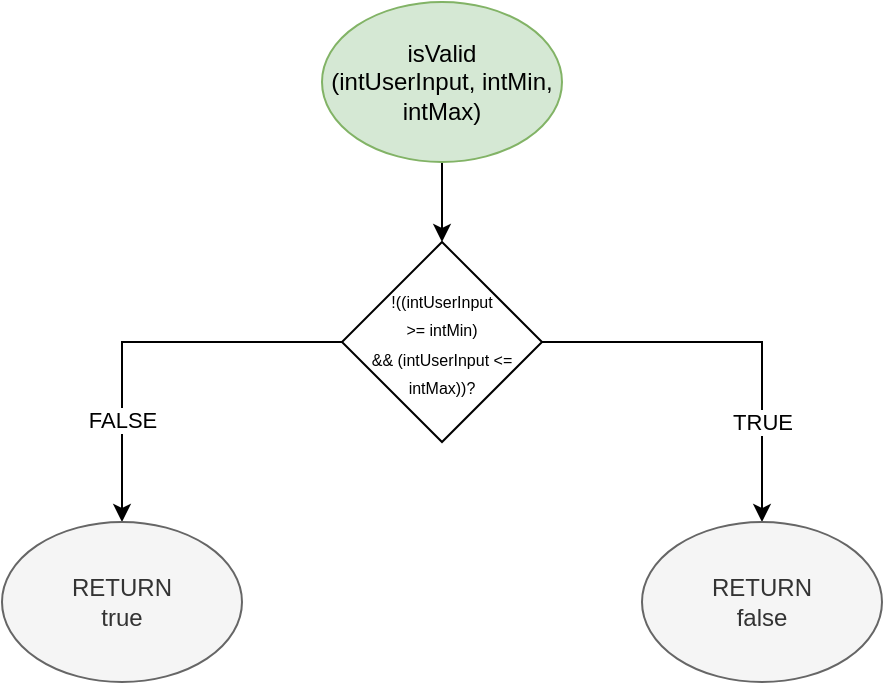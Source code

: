 <mxfile version="22.1.3" type="github">
  <diagram id="C5RBs43oDa-KdzZeNtuy" name="Page-1">
    <mxGraphModel dx="33" dy="442" grid="1" gridSize="10" guides="1" tooltips="1" connect="1" arrows="1" fold="1" page="1" pageScale="1" pageWidth="827" pageHeight="1169" math="0" shadow="0">
      <root>
        <mxCell id="WIyWlLk6GJQsqaUBKTNV-0" />
        <mxCell id="WIyWlLk6GJQsqaUBKTNV-1" parent="WIyWlLk6GJQsqaUBKTNV-0" />
        <mxCell id="k_SeBAzTdIH7EVHt8Kmz-9" value="" style="edgeStyle=orthogonalEdgeStyle;rounded=0;orthogonalLoop=1;jettySize=auto;html=1;" edge="1" parent="WIyWlLk6GJQsqaUBKTNV-1" source="k_SeBAzTdIH7EVHt8Kmz-1" target="k_SeBAzTdIH7EVHt8Kmz-8">
          <mxGeometry relative="1" as="geometry" />
        </mxCell>
        <mxCell id="k_SeBAzTdIH7EVHt8Kmz-1" value="isValid&lt;br&gt;(intUserInput, intMin, intMax)" style="ellipse;whiteSpace=wrap;html=1;fillColor=#d5e8d4;strokeColor=#82b366;" vertex="1" parent="WIyWlLk6GJQsqaUBKTNV-1">
          <mxGeometry x="1060" y="40" width="120" height="80" as="geometry" />
        </mxCell>
        <mxCell id="k_SeBAzTdIH7EVHt8Kmz-14" style="edgeStyle=orthogonalEdgeStyle;rounded=0;orthogonalLoop=1;jettySize=auto;html=1;entryX=0.5;entryY=0;entryDx=0;entryDy=0;" edge="1" parent="WIyWlLk6GJQsqaUBKTNV-1" source="k_SeBAzTdIH7EVHt8Kmz-8" target="k_SeBAzTdIH7EVHt8Kmz-12">
          <mxGeometry relative="1" as="geometry" />
        </mxCell>
        <mxCell id="k_SeBAzTdIH7EVHt8Kmz-17" value="FALSE" style="edgeLabel;html=1;align=center;verticalAlign=middle;resizable=0;points=[];" vertex="1" connectable="0" parent="k_SeBAzTdIH7EVHt8Kmz-14">
          <mxGeometry x="0.492" relative="1" as="geometry">
            <mxPoint as="offset" />
          </mxGeometry>
        </mxCell>
        <mxCell id="k_SeBAzTdIH7EVHt8Kmz-15" style="edgeStyle=orthogonalEdgeStyle;rounded=0;orthogonalLoop=1;jettySize=auto;html=1;entryX=0.5;entryY=0;entryDx=0;entryDy=0;" edge="1" parent="WIyWlLk6GJQsqaUBKTNV-1" source="k_SeBAzTdIH7EVHt8Kmz-8" target="k_SeBAzTdIH7EVHt8Kmz-13">
          <mxGeometry relative="1" as="geometry" />
        </mxCell>
        <mxCell id="k_SeBAzTdIH7EVHt8Kmz-16" value="TRUE" style="edgeLabel;html=1;align=center;verticalAlign=middle;resizable=0;points=[];" vertex="1" connectable="0" parent="k_SeBAzTdIH7EVHt8Kmz-15">
          <mxGeometry x="0.498" relative="1" as="geometry">
            <mxPoint as="offset" />
          </mxGeometry>
        </mxCell>
        <mxCell id="k_SeBAzTdIH7EVHt8Kmz-8" value="&lt;font style=&quot;font-size: 8px;&quot;&gt;!((intUserInput&lt;br&gt;&amp;gt;= intMin)&lt;br&gt;&amp;amp;&amp;amp; (intUserInput &amp;lt;= intMax))?&lt;/font&gt;" style="rhombus;whiteSpace=wrap;html=1;" vertex="1" parent="WIyWlLk6GJQsqaUBKTNV-1">
          <mxGeometry x="1070" y="160" width="100" height="100" as="geometry" />
        </mxCell>
        <mxCell id="k_SeBAzTdIH7EVHt8Kmz-12" value="RETURN&lt;br&gt;true" style="ellipse;whiteSpace=wrap;html=1;fillColor=#f5f5f5;fontColor=#333333;strokeColor=#666666;" vertex="1" parent="WIyWlLk6GJQsqaUBKTNV-1">
          <mxGeometry x="900" y="300" width="120" height="80" as="geometry" />
        </mxCell>
        <mxCell id="k_SeBAzTdIH7EVHt8Kmz-13" value="RETURN&lt;br&gt;false" style="ellipse;whiteSpace=wrap;html=1;fillColor=#f5f5f5;fontColor=#333333;strokeColor=#666666;" vertex="1" parent="WIyWlLk6GJQsqaUBKTNV-1">
          <mxGeometry x="1220" y="300" width="120" height="80" as="geometry" />
        </mxCell>
      </root>
    </mxGraphModel>
  </diagram>
</mxfile>
